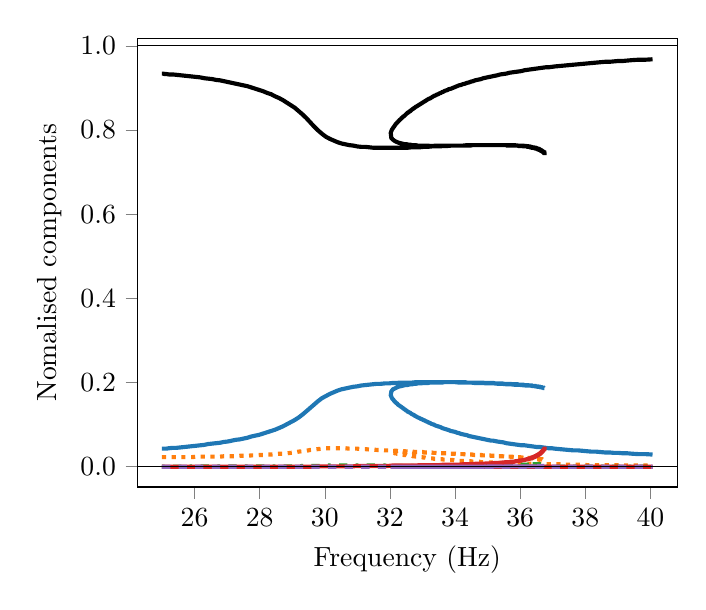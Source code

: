% This file was created by matplotlib2tikz v0.6.13.
\begin{tikzpicture}

\definecolor{color3}{rgb}{0.839,0.153,0.157}
\definecolor{color0}{rgb}{0.122,0.467,0.706}
\definecolor{color4}{rgb}{0.58,0.404,0.741}
\definecolor{color1}{rgb}{1,0.498,0.055}
\definecolor{color2}{rgb}{0.173,0.627,0.173}

\begin{axis}[
xlabel={Frequency (Hz)},
ylabel={Nomalised components},
xmin=24.247, xmax=40.818,
ymin=-0.048, ymax=1.017,
xtick={24,26,28,30,32,34,36,38,40,42},
ytick={-0.2,0,0.2,0.4,0.6,0.8,1,1.2},
yticklabels={,0.0,0.2,0.4,0.6,0.8,1.0,},
minor xtick={},
minor ytick={},
tick align=outside,
tick pos=left,
x grid style={white!69.02!black},
y grid style={white!69.02!black}
]
\addplot [line width=1.5pt, color0, forget plot]
table {%
25 0.043
25.0 0.043
25.016 0.043
25.04 0.043
25.076 0.043
25.129 0.043
25.21 0.044
25.331 0.045
25.452 0.045
25.572 0.046
25.693 0.047
25.814 0.048
25.935 0.049
26.056 0.05
26.177 0.051
26.298 0.052
26.418 0.054
26.539 0.055
26.66 0.056
26.781 0.057
26.902 0.059
27.023 0.06
27.143 0.062
27.264 0.064
27.385 0.065
27.506 0.067
27.627 0.069
27.748 0.072
27.868 0.074
27.989 0.076
28.11 0.079
28.231 0.082
28.352 0.085
28.472 0.088
28.593 0.092
28.714 0.096
28.834 0.101
28.955 0.106
29.076 0.111
29.196 0.117
29.316 0.124
29.436 0.132
29.556 0.14
29.675 0.148
29.794 0.156
29.914 0.163
30.033 0.168
30.153 0.173
30.273 0.177
30.393 0.181
30.513 0.184
30.633 0.186
30.753 0.188
30.874 0.19
30.994 0.191
31.114 0.193
31.235 0.194
31.355 0.195
31.476 0.196
31.596 0.197
31.717 0.197
31.837 0.198
31.958 0.198
32.078 0.199
32.199 0.199
32.319 0.2
32.44 0.2
32.561 0.2
32.681 0.2
32.802 0.201
32.922 0.201
33.043 0.201
33.163 0.201
33.284 0.201
33.405 0.201
33.525 0.201
33.646 0.201
33.766 0.201
33.887 0.201
34.007 0.201
34.128 0.2
34.248 0.2
34.369 0.2
34.489 0.2
34.61 0.199
34.73 0.199
34.851 0.199
34.971 0.198
35.092 0.198
35.212 0.198
35.333 0.197
35.453 0.197
35.573 0.196
35.693 0.196
35.814 0.195
35.934 0.195
36.054 0.194
36.173 0.193
36.293 0.193
36.382 0.192
36.471 0.191
36.537 0.19
36.586 0.19
36.622 0.189
36.648 0.189
36.673 0.188
36.69 0.188
36.707 0.188
36.718 0.188
36.727 0.187
36.735 0.187
36.741 0.187
36.745 0.187
36.746 0.187
36.746 0.187
36.742 0.187
36.737 0.187
36.73 0.187
36.721 0.187
36.711 0.188
36.7 0.188
36.688 0.188
36.675 0.188
36.662 0.189
36.648 0.189
36.634 0.189
36.619 0.189
36.604 0.19
36.589 0.19
36.574 0.19
36.559 0.19
36.544 0.191
36.528 0.191
36.513 0.191
36.497 0.191
36.482 0.191
36.466 0.192
36.45 0.192
36.434 0.192
36.419 0.192
36.403 0.192
36.387 0.192
36.371 0.192
36.355 0.193
36.34 0.193
36.324 0.193
36.308 0.193
36.292 0.193
36.268 0.193
36.244 0.194
36.22 0.194
36.196 0.194
36.172 0.194
36.148 0.194
36.124 0.194
36.1 0.195
36.076 0.195
36.052 0.195
36.028 0.195
35.992 0.195
35.956 0.195
35.92 0.196
35.884 0.196
35.848 0.196
35.812 0.196
35.776 0.196
35.74 0.196
35.704 0.197
35.668 0.197
35.632 0.197
35.596 0.197
35.56 0.197
35.505 0.197
35.451 0.198
35.397 0.198
35.343 0.198
35.289 0.198
35.235 0.198
35.18 0.199
35.126 0.199
35.072 0.199
35.018 0.199
34.963 0.199
34.909 0.199
34.855 0.2
34.801 0.2
34.746 0.2
34.692 0.2
34.638 0.2
34.584 0.2
34.53 0.2
34.475 0.2
34.421 0.2
34.367 0.2
34.313 0.201
34.258 0.201
34.204 0.201
34.15 0.201
34.095 0.201
34.041 0.201
33.987 0.201
33.933 0.201
33.878 0.201
33.824 0.201
33.77 0.201
33.716 0.201
33.661 0.201
33.607 0.2
33.553 0.2
33.499 0.2
33.444 0.2
33.39 0.2
33.336 0.2
33.282 0.2
33.228 0.2
33.173 0.199
33.119 0.199
33.065 0.199
33.011 0.199
32.956 0.198
32.902 0.198
32.848 0.198
32.794 0.197
32.74 0.197
32.686 0.196
32.632 0.196
32.577 0.195
32.523 0.194
32.469 0.194
32.415 0.193
32.362 0.192
32.308 0.191
32.254 0.19
32.2 0.188
32.147 0.186
32.094 0.184
32.043 0.179
32.025 0.17
32.046 0.166
32.063 0.163
32.081 0.161
32.098 0.16
32.116 0.158
32.134 0.156
32.152 0.155
32.17 0.153
32.188 0.152
32.206 0.151
32.224 0.15
32.242 0.148
32.261 0.147
32.279 0.146
32.297 0.145
32.315 0.144
32.333 0.143
32.352 0.142
32.37 0.141
32.388 0.14
32.406 0.139
32.434 0.137
32.461 0.136
32.489 0.134
32.516 0.133
32.543 0.131
32.571 0.13
32.598 0.129
32.626 0.128
32.653 0.126
32.681 0.125
32.708 0.124
32.736 0.123
32.763 0.121
32.791 0.12
32.818 0.119
32.859 0.117
32.901 0.116
32.942 0.114
32.983 0.113
33.024 0.111
33.066 0.11
33.107 0.108
33.148 0.107
33.189 0.105
33.231 0.104
33.272 0.102
33.313 0.101
33.355 0.1
33.396 0.098
33.437 0.097
33.478 0.096
33.52 0.095
33.561 0.094
33.602 0.092
33.644 0.091
33.685 0.09
33.726 0.089
33.768 0.088
33.809 0.087
33.871 0.085
33.933 0.084
33.995 0.083
34.057 0.081
34.119 0.08
34.181 0.078
34.243 0.077
34.305 0.076
34.367 0.075
34.429 0.073
34.491 0.072
34.553 0.071
34.615 0.07
34.677 0.069
34.739 0.068
34.801 0.067
34.863 0.066
34.925 0.065
34.987 0.064
35.049 0.063
35.111 0.062
35.173 0.062
35.235 0.061
35.297 0.06
35.39 0.059
35.483 0.058
35.576 0.056
35.669 0.055
35.762 0.054
35.855 0.053
35.948 0.052
36.041 0.051
36.134 0.051
36.227 0.05
36.32 0.049
36.413 0.048
36.506 0.047
36.599 0.047
36.692 0.046
36.785 0.045
36.878 0.044
36.971 0.044
37.064 0.043
37.204 0.042
37.343 0.041
37.483 0.04
37.623 0.039
37.762 0.039
37.902 0.038
38.041 0.037
38.181 0.036
38.32 0.036
38.46 0.035
38.599 0.034
38.739 0.034
38.878 0.033
39.018 0.033
39.157 0.032
39.297 0.032
39.437 0.031
39.646 0.03
39.855 0.03
40.064 0.029
};
\addplot [line width=1.5pt, black, forget plot]
table {%
25 0.934
25.0 0.934
25.016 0.934
25.04 0.934
25.076 0.933
25.129 0.933
25.21 0.932
25.331 0.932
25.452 0.931
25.572 0.93
25.693 0.929
25.814 0.928
25.935 0.927
26.056 0.926
26.177 0.925
26.298 0.923
26.418 0.922
26.539 0.921
26.66 0.919
26.781 0.918
26.902 0.916
27.023 0.914
27.143 0.912
27.264 0.91
27.385 0.908
27.506 0.906
27.627 0.904
27.748 0.901
27.868 0.898
27.989 0.895
28.11 0.892
28.231 0.888
28.352 0.885
28.472 0.88
28.593 0.876
28.714 0.871
28.834 0.865
28.955 0.859
29.076 0.853
29.196 0.845
29.316 0.837
29.436 0.828
29.556 0.818
29.675 0.808
29.794 0.799
29.914 0.791
30.033 0.784
30.153 0.779
30.273 0.775
30.393 0.771
30.513 0.768
30.633 0.766
30.753 0.764
30.874 0.763
30.994 0.761
31.114 0.76
31.235 0.76
31.355 0.759
31.476 0.758
31.596 0.758
31.717 0.758
31.837 0.758
31.958 0.758
32.078 0.758
32.199 0.758
32.319 0.758
32.44 0.758
32.561 0.758
32.681 0.759
32.802 0.759
32.922 0.759
33.043 0.76
33.163 0.76
33.284 0.761
33.405 0.761
33.525 0.761
33.646 0.762
33.766 0.762
33.887 0.763
34.007 0.763
34.128 0.763
34.248 0.763
34.369 0.764
34.489 0.764
34.61 0.764
34.73 0.764
34.851 0.764
34.971 0.764
35.092 0.764
35.212 0.764
35.333 0.764
35.453 0.764
35.573 0.764
35.693 0.764
35.814 0.764
35.934 0.763
36.054 0.763
36.173 0.762
36.293 0.761
36.382 0.759
36.471 0.758
36.537 0.756
36.586 0.755
36.622 0.753
36.648 0.752
36.673 0.751
36.69 0.75
36.707 0.749
36.718 0.748
36.727 0.747
36.735 0.747
36.741 0.746
36.745 0.746
36.746 0.745
36.746 0.745
36.742 0.745
36.737 0.745
36.73 0.746
36.721 0.746
36.711 0.747
36.7 0.748
36.688 0.748
36.675 0.749
36.662 0.75
36.648 0.75
36.634 0.751
36.619 0.751
36.604 0.752
36.589 0.753
36.574 0.753
36.559 0.754
36.544 0.754
36.528 0.755
36.513 0.755
36.497 0.756
36.482 0.756
36.466 0.756
36.45 0.757
36.434 0.757
36.419 0.757
36.403 0.758
36.387 0.758
36.371 0.758
36.355 0.758
36.34 0.759
36.324 0.759
36.308 0.759
36.292 0.759
36.268 0.76
36.244 0.76
36.22 0.76
36.196 0.761
36.172 0.761
36.148 0.761
36.124 0.761
36.1 0.761
36.076 0.762
36.052 0.762
36.028 0.762
35.992 0.762
35.956 0.762
35.92 0.763
35.884 0.763
35.848 0.763
35.812 0.763
35.776 0.763
35.74 0.763
35.704 0.763
35.668 0.763
35.632 0.763
35.596 0.763
35.56 0.764
35.505 0.764
35.451 0.764
35.397 0.764
35.343 0.764
35.289 0.764
35.235 0.764
35.18 0.764
35.126 0.764
35.072 0.764
35.018 0.764
34.963 0.764
34.909 0.764
34.855 0.764
34.801 0.764
34.746 0.764
34.692 0.764
34.638 0.764
34.584 0.764
34.53 0.764
34.475 0.763
34.421 0.763
34.367 0.763
34.313 0.763
34.258 0.763
34.204 0.763
34.15 0.763
34.095 0.763
34.041 0.763
33.987 0.763
33.933 0.763
33.878 0.763
33.824 0.763
33.77 0.763
33.716 0.763
33.661 0.763
33.607 0.763
33.553 0.763
33.499 0.763
33.444 0.763
33.39 0.763
33.336 0.762
33.282 0.762
33.228 0.762
33.173 0.763
33.119 0.763
33.065 0.763
33.011 0.763
32.956 0.763
32.902 0.763
32.848 0.763
32.794 0.764
32.74 0.764
32.686 0.764
32.632 0.765
32.577 0.765
32.523 0.766
32.469 0.766
32.415 0.767
32.362 0.768
32.308 0.769
32.254 0.77
32.2 0.772
32.147 0.774
32.094 0.777
32.043 0.781
32.025 0.793
32.046 0.798
32.063 0.801
32.081 0.803
32.098 0.805
32.116 0.807
32.134 0.809
32.152 0.811
32.17 0.813
32.188 0.815
32.206 0.816
32.224 0.818
32.242 0.819
32.261 0.821
32.279 0.822
32.297 0.824
32.315 0.825
32.333 0.826
32.352 0.828
32.37 0.829
32.388 0.83
32.406 0.832
32.434 0.833
32.461 0.835
32.489 0.837
32.516 0.839
32.543 0.841
32.571 0.842
32.598 0.844
32.626 0.845
32.653 0.847
32.681 0.849
32.708 0.85
32.736 0.852
32.763 0.853
32.791 0.855
32.818 0.856
32.859 0.858
32.901 0.86
32.942 0.862
32.983 0.864
33.024 0.866
33.066 0.868
33.107 0.87
33.148 0.872
33.189 0.874
33.231 0.875
33.272 0.877
33.313 0.879
33.355 0.881
33.396 0.882
33.437 0.884
33.478 0.885
33.52 0.887
33.561 0.888
33.602 0.89
33.644 0.891
33.685 0.893
33.726 0.894
33.768 0.895
33.809 0.897
33.871 0.898
33.933 0.9
33.995 0.902
34.057 0.904
34.119 0.906
34.181 0.907
34.243 0.909
34.305 0.91
34.367 0.912
34.429 0.913
34.491 0.915
34.553 0.916
34.615 0.918
34.677 0.919
34.739 0.92
34.801 0.921
34.863 0.923
34.925 0.924
34.987 0.925
35.049 0.926
35.111 0.927
35.173 0.928
35.235 0.929
35.297 0.93
35.39 0.932
35.483 0.933
35.576 0.934
35.669 0.936
35.762 0.937
35.855 0.938
35.948 0.939
36.041 0.94
36.134 0.942
36.227 0.943
36.32 0.944
36.413 0.945
36.506 0.946
36.599 0.947
36.692 0.948
36.785 0.949
36.878 0.949
36.971 0.95
37.064 0.951
37.204 0.952
37.343 0.953
37.483 0.954
37.623 0.955
37.762 0.956
37.902 0.957
38.041 0.958
38.181 0.959
38.32 0.96
38.46 0.961
38.599 0.962
38.739 0.962
38.878 0.963
39.018 0.964
39.157 0.964
39.297 0.965
39.437 0.966
39.646 0.967
39.855 0.967
40.064 0.968
};
\addplot [line width=1.5pt, color1, dotted, forget plot]
table {%
25 0.023
25.0 0.023
25.016 0.023
25.04 0.023
25.076 0.023
25.129 0.023
25.21 0.023
25.331 0.023
25.452 0.023
25.572 0.023
25.693 0.023
25.814 0.023
25.935 0.023
26.056 0.024
26.177 0.024
26.298 0.024
26.418 0.024
26.539 0.024
26.66 0.024
26.781 0.024
26.902 0.025
27.023 0.025
27.143 0.025
27.264 0.025
27.385 0.026
27.506 0.026
27.627 0.026
27.748 0.027
27.868 0.027
27.989 0.028
28.11 0.028
28.231 0.029
28.352 0.029
28.472 0.03
28.593 0.031
28.714 0.031
28.834 0.032
28.955 0.033
29.076 0.034
29.196 0.036
29.316 0.037
29.436 0.038
29.556 0.04
29.675 0.041
29.794 0.042
29.914 0.043
30.033 0.044
30.153 0.044
30.273 0.044
30.393 0.044
30.513 0.044
30.633 0.044
30.753 0.043
30.874 0.043
30.994 0.043
31.114 0.042
31.235 0.042
31.355 0.041
31.476 0.041
31.596 0.04
31.717 0.04
31.837 0.039
31.958 0.039
32.078 0.038
32.199 0.038
32.319 0.037
32.44 0.037
32.561 0.036
32.681 0.036
32.802 0.035
32.922 0.035
33.043 0.034
33.163 0.034
33.284 0.033
33.405 0.033
33.525 0.032
33.646 0.032
33.766 0.032
33.887 0.031
34.007 0.031
34.128 0.03
34.248 0.03
34.369 0.029
34.489 0.029
34.61 0.028
34.73 0.028
34.851 0.027
34.971 0.027
35.092 0.026
35.212 0.026
35.333 0.025
35.453 0.025
35.573 0.024
35.693 0.024
35.814 0.023
35.934 0.023
36.054 0.022
36.173 0.021
36.293 0.021
36.382 0.02
36.471 0.02
36.537 0.019
36.586 0.019
36.622 0.018
36.648 0.018
36.673 0.018
36.69 0.017
36.707 0.017
36.718 0.017
36.727 0.017
36.735 0.017
36.741 0.017
36.745 0.017
36.746 0.017
36.746 0.017
36.742 0.017
36.737 0.017
36.73 0.017
36.721 0.017
36.711 0.017
36.7 0.017
36.688 0.017
36.675 0.018
36.662 0.018
36.648 0.018
36.634 0.018
36.619 0.018
36.604 0.018
36.589 0.018
36.574 0.019
36.559 0.019
36.544 0.019
36.528 0.019
36.513 0.019
36.497 0.019
36.482 0.019
36.466 0.02
36.45 0.02
36.434 0.02
36.419 0.02
36.403 0.02
36.387 0.02
36.371 0.02
36.355 0.02
36.34 0.021
36.324 0.021
36.308 0.021
36.292 0.021
36.268 0.021
36.244 0.021
36.22 0.021
36.196 0.021
36.172 0.022
36.148 0.022
36.124 0.022
36.1 0.022
36.076 0.022
36.052 0.022
36.028 0.022
35.992 0.023
35.956 0.023
35.92 0.023
35.884 0.023
35.848 0.023
35.812 0.023
35.776 0.024
35.74 0.024
35.704 0.024
35.668 0.024
35.632 0.024
35.596 0.024
35.56 0.025
35.505 0.025
35.451 0.025
35.397 0.025
35.343 0.025
35.289 0.026
35.235 0.026
35.18 0.026
35.126 0.026
35.072 0.027
35.018 0.027
34.963 0.027
34.909 0.027
34.855 0.027
34.801 0.028
34.746 0.028
34.692 0.028
34.638 0.028
34.584 0.028
34.53 0.029
34.475 0.029
34.421 0.029
34.367 0.029
34.313 0.03
34.258 0.03
34.204 0.03
34.15 0.03
34.095 0.03
34.041 0.031
33.987 0.031
33.933 0.031
33.878 0.031
33.824 0.031
33.77 0.032
33.716 0.032
33.661 0.032
33.607 0.032
33.553 0.032
33.499 0.033
33.444 0.033
33.39 0.033
33.336 0.033
33.282 0.034
33.228 0.034
33.173 0.034
33.119 0.034
33.065 0.034
33.011 0.035
32.956 0.035
32.902 0.035
32.848 0.035
32.794 0.035
32.74 0.035
32.686 0.036
32.632 0.036
32.577 0.036
32.523 0.036
32.469 0.036
32.415 0.036
32.362 0.037
32.308 0.037
32.254 0.037
32.2 0.037
32.147 0.037
32.094 0.037
32.043 0.036
32.025 0.035
32.046 0.034
32.063 0.034
32.081 0.034
32.098 0.033
32.116 0.033
32.134 0.033
32.152 0.032
32.17 0.032
32.188 0.032
32.206 0.032
32.224 0.031
32.242 0.031
32.261 0.031
32.279 0.03
32.297 0.03
32.315 0.03
32.333 0.03
32.352 0.03
32.37 0.029
32.388 0.029
32.406 0.029
32.434 0.028
32.461 0.028
32.489 0.028
32.516 0.027
32.543 0.027
32.571 0.027
32.598 0.027
32.626 0.026
32.653 0.026
32.681 0.026
32.708 0.025
32.736 0.025
32.763 0.025
32.791 0.024
32.818 0.024
32.859 0.024
32.901 0.023
32.942 0.023
32.983 0.023
33.024 0.022
33.066 0.022
33.107 0.021
33.148 0.021
33.189 0.021
33.231 0.02
33.272 0.02
33.313 0.02
33.355 0.019
33.396 0.019
33.437 0.019
33.478 0.018
33.52 0.018
33.561 0.018
33.602 0.018
33.644 0.017
33.685 0.017
33.726 0.017
33.768 0.017
33.809 0.016
33.871 0.016
33.933 0.016
33.995 0.015
34.057 0.015
34.119 0.014
34.181 0.014
34.243 0.014
34.305 0.014
34.367 0.013
34.429 0.013
34.491 0.013
34.553 0.012
34.615 0.012
34.677 0.012
34.739 0.012
34.801 0.011
34.863 0.011
34.925 0.011
34.987 0.011
35.049 0.01
35.111 0.01
35.173 0.01
35.235 0.01
35.297 0.01
35.39 0.009
35.483 0.009
35.576 0.009
35.669 0.009
35.762 0.008
35.855 0.008
35.948 0.008
36.041 0.008
36.134 0.007
36.227 0.007
36.32 0.007
36.413 0.007
36.506 0.007
36.599 0.007
36.692 0.006
36.785 0.006
36.878 0.006
36.971 0.006
37.064 0.006
37.204 0.006
37.343 0.005
37.483 0.005
37.623 0.005
37.762 0.005
37.902 0.005
38.041 0.004
38.181 0.004
38.32 0.004
38.46 0.004
38.599 0.004
38.739 0.004
38.878 0.004
39.018 0.004
39.157 0.003
39.297 0.003
39.437 0.003
39.646 0.003
39.855 0.003
40.064 0.003
};
\addplot [line width=1.5pt, color2, dash pattern=on 1pt off 3pt on 3pt off 3pt, forget plot]
table {%
25 0.0
25.0 0.0
25.016 0.0
25.04 0.0
25.076 0.0
25.129 0.0
25.21 0.0
25.331 0.0
25.452 0.0
25.572 0.0
25.693 0.0
25.814 0.0
25.935 0.001
26.056 0.001
26.177 0.001
26.298 0.001
26.418 0.001
26.539 0.001
26.66 0.001
26.781 0.001
26.902 0.001
27.023 0.001
27.143 0.001
27.264 0.001
27.385 0.001
27.506 0.001
27.627 0.001
27.748 0.001
27.868 0.001
27.989 0.001
28.11 0.001
28.231 0.001
28.352 0.001
28.472 0.001
28.593 0.001
28.714 0.001
28.834 0.001
28.955 0.001
29.076 0.001
29.196 0.001
29.316 0.002
29.436 0.002
29.556 0.002
29.675 0.002
29.794 0.002
29.914 0.002
30.033 0.003
30.153 0.003
30.273 0.003
30.393 0.003
30.513 0.003
30.633 0.003
30.753 0.003
30.874 0.003
30.994 0.003
31.114 0.003
31.235 0.003
31.355 0.003
31.476 0.003
31.596 0.003
31.717 0.003
31.837 0.003
31.958 0.002
32.078 0.002
32.199 0.002
32.319 0.002
32.44 0.002
32.561 0.002
32.681 0.002
32.802 0.002
32.922 0.001
33.043 0.001
33.163 0.001
33.284 0.001
33.405 0.001
33.525 0.001
33.646 0.0
33.766 0.0
33.887 0.0
34.007 0.0
34.128 0.001
34.248 0.001
34.369 0.001
34.489 0.001
34.61 0.002
34.73 0.002
34.851 0.002
34.971 0.002
35.092 0.003
35.212 0.003
35.333 0.003
35.453 0.003
35.573 0.004
35.693 0.004
35.814 0.004
35.934 0.005
36.054 0.005
36.173 0.005
36.293 0.006
36.382 0.006
36.471 0.006
36.537 0.006
36.586 0.006
36.622 0.006
36.648 0.006
36.673 0.006
36.69 0.006
36.707 0.006
36.718 0.006
36.727 0.006
36.735 0.006
36.741 0.006
36.745 0.006
36.746 0.006
36.746 0.006
36.742 0.006
36.737 0.006
36.73 0.006
36.721 0.006
36.711 0.006
36.7 0.006
36.688 0.006
36.675 0.006
36.662 0.006
36.648 0.006
36.634 0.006
36.619 0.006
36.604 0.006
36.589 0.006
36.574 0.006
36.559 0.006
36.544 0.006
36.528 0.006
36.513 0.006
36.497 0.006
36.482 0.006
36.466 0.006
36.45 0.006
36.434 0.006
36.419 0.006
36.403 0.006
36.387 0.006
36.371 0.006
36.355 0.006
36.34 0.006
36.324 0.005
36.308 0.005
36.292 0.005
36.268 0.005
36.244 0.005
36.22 0.005
36.196 0.005
36.172 0.005
36.148 0.005
36.124 0.005
36.1 0.005
36.076 0.005
36.052 0.005
36.028 0.005
35.992 0.005
35.956 0.005
35.92 0.004
35.884 0.004
35.848 0.004
35.812 0.004
35.776 0.004
35.74 0.004
35.704 0.004
35.668 0.004
35.632 0.004
35.596 0.004
35.56 0.004
35.505 0.003
35.451 0.003
35.397 0.003
35.343 0.003
35.289 0.003
35.235 0.003
35.18 0.003
35.126 0.003
35.072 0.002
35.018 0.002
34.963 0.002
34.909 0.002
34.855 0.002
34.801 0.002
34.746 0.002
34.692 0.002
34.638 0.001
34.584 0.001
34.53 0.001
34.475 0.001
34.421 0.001
34.367 0.001
34.313 0.001
34.258 0.001
34.204 0.001
34.15 0.001
34.095 0.0
34.041 0.0
33.987 0.0
33.933 0.0
33.878 0.0
33.824 0.0
33.77 0.0
33.716 0.0
33.661 0.0
33.607 0.0
33.553 0.0
33.499 0.001
33.444 0.001
33.39 0.001
33.336 0.001
33.282 0.001
33.228 0.001
33.173 0.001
33.119 0.001
33.065 0.001
33.011 0.001
32.956 0.001
32.902 0.001
32.848 0.001
32.794 0.001
32.74 0.001
32.686 0.001
32.632 0.001
32.577 0.001
32.523 0.001
32.469 0.001
32.415 0.001
32.362 0.001
32.308 0.001
32.254 0.001
32.2 0.001
32.147 0.001
32.094 0.001
32.043 0.001
32.025 0.001
32.046 0.001
32.063 0.001
32.081 0.001
32.098 0.001
32.116 0.001
32.134 0.001
32.152 0.001
32.17 0.001
32.188 0.001
32.206 0.001
32.224 0.001
32.242 0.001
32.261 0.001
32.279 0.001
32.297 0.001
32.315 0.001
32.333 0.001
32.352 0.001
32.37 0.001
32.388 0.001
32.406 0.001
32.434 0.0
32.461 0.0
32.489 0.0
32.516 0.0
32.543 0.0
32.571 0.0
32.598 0.0
32.626 0.0
32.653 0.0
32.681 0.0
32.708 0.0
32.736 0.0
32.763 0.0
32.791 0.0
32.818 0.0
32.859 0.0
32.901 0.0
32.942 0.0
32.983 0.0
33.024 0.0
33.066 0.0
33.107 0.0
33.148 0.0
33.189 0.0
33.231 0.0
33.272 9.945e-05
33.313 8.965e-05
33.355 8.04e-05
33.396 7.169e-05
33.437 6.349e-05
33.478 5.58e-05
33.52 4.86e-05
33.561 4.191e-05
33.602 3.574e-05
33.644 3.015e-05
33.685 2.523e-05
33.726 2.115e-05
33.768 1.815e-05
33.809 1.654e-05
33.871 1.69e-05
33.933 1.977e-05
33.995 2.384e-05
34.057 2.829e-05
34.119 3.275e-05
34.181 3.705e-05
34.243 4.114e-05
34.305 4.497e-05
34.367 4.856e-05
34.429 5.189e-05
34.491 5.498e-05
34.553 5.785e-05
34.615 6.05e-05
34.677 6.295e-05
34.739 6.521e-05
34.801 6.729e-05
34.863 6.921e-05
34.925 7.097e-05
34.987 7.258e-05
35.049 7.407e-05
35.111 7.542e-05
35.173 7.666e-05
35.235 7.779e-05
35.297 7.882e-05
35.39 8.018e-05
35.483 8.134e-05
35.576 8.231e-05
35.669 8.31e-05
35.762 8.372e-05
35.855 8.442e-05
35.948 8.588e-05
36.041 8.654e-05
36.134 8.675e-05
36.227 8.69e-05
36.32 8.702e-05
36.413 8.711e-05
36.506 8.715e-05
36.599 8.715e-05
36.692 8.711e-05
36.785 8.704e-05
36.878 8.694e-05
36.971 8.681e-05
37.064 8.666e-05
37.204 8.639e-05
37.343 8.609e-05
37.483 8.575e-05
37.623 8.539e-05
37.762 8.501e-05
37.902 8.462e-05
38.041 8.423e-05
38.181 8.383e-05
38.32 8.343e-05
38.46 8.304e-05
38.599 8.266e-05
38.739 8.229e-05
38.878 8.193e-05
39.018 8.158e-05
39.157 8.126e-05
39.297 8.095e-05
39.437 8.066e-05
39.646 8.028e-05
39.855 7.994e-05
40.064 7.967e-05
};
\addplot [line width=1.5pt, color3, forget plot]
table {%
25 1.114e-06
25.0 1.114e-06
25.016 1.073e-06
25.04 1.012e-06
25.076 9.196e-07
25.129 7.807e-07
25.21 5.768e-07
25.331 3.457e-07
25.452 4.452e-07
25.572 7.99e-07
25.693 1.236e-06
25.814 1.726e-06
25.935 2.264e-06
26.056 2.856e-06
26.177 3.506e-06
26.298 4.221e-06
26.418 5.011e-06
26.539 5.885e-06
26.66 6.856e-06
26.781 7.939e-06
26.902 9.15e-06
27.023 1.051e-05
27.143 1.204e-05
27.264 1.378e-05
27.385 1.575e-05
27.506 1.799e-05
27.627 2.057e-05
27.748 2.354e-05
27.868 2.698e-05
27.989 3.098e-05
28.11 3.567e-05
28.231 4.117e-05
28.352 4.766e-05
28.472 5.529e-05
28.593 6.414e-05
28.714 7.685e-05
28.834 9.689e-05
28.955 0.0
29.076 0.0
29.196 0.0
29.316 0.0
29.436 0.0
29.556 0.0
29.675 0.0
29.794 0.001
29.914 0.001
30.033 0.001
30.153 0.001
30.273 0.001
30.393 0.001
30.513 0.001
30.633 0.001
30.753 0.001
30.874 0.001
30.994 0.002
31.114 0.002
31.235 0.002
31.355 0.002
31.476 0.002
31.596 0.002
31.717 0.002
31.837 0.002
31.958 0.002
32.078 0.003
32.199 0.003
32.319 0.003
32.44 0.003
32.561 0.003
32.681 0.003
32.802 0.003
32.922 0.004
33.043 0.004
33.163 0.004
33.284 0.004
33.405 0.004
33.525 0.004
33.646 0.005
33.766 0.005
33.887 0.005
34.007 0.005
34.128 0.005
34.248 0.006
34.369 0.006
34.489 0.006
34.61 0.007
34.73 0.007
34.851 0.007
34.971 0.008
35.092 0.008
35.212 0.009
35.333 0.009
35.453 0.01
35.573 0.011
35.693 0.011
35.814 0.012
35.934 0.014
36.054 0.015
36.173 0.017
36.293 0.019
36.382 0.021
36.471 0.024
36.537 0.027
36.586 0.029
36.622 0.031
36.648 0.033
36.673 0.035
36.69 0.036
36.707 0.038
36.718 0.039
36.727 0.04
36.735 0.041
36.741 0.042
36.745 0.042
36.746 0.043
36.746 0.043
36.742 0.043
36.737 0.042
36.73 0.042
36.721 0.041
36.711 0.04
36.7 0.039
36.688 0.038
36.675 0.037
36.662 0.036
36.648 0.035
36.634 0.034
36.619 0.033
36.604 0.032
36.589 0.031
36.574 0.03
36.559 0.029
36.544 0.029
36.528 0.028
36.513 0.027
36.497 0.027
36.482 0.026
36.466 0.025
36.45 0.025
36.434 0.024
36.419 0.024
36.403 0.023
36.387 0.023
36.371 0.022
36.355 0.022
36.34 0.021
36.324 0.021
36.308 0.02
36.292 0.02
36.268 0.019
36.244 0.019
36.22 0.018
36.196 0.018
36.172 0.017
36.148 0.017
36.124 0.016
36.1 0.016
36.076 0.016
36.052 0.015
36.028 0.015
35.992 0.015
35.956 0.014
35.92 0.014
35.884 0.013
35.848 0.013
35.812 0.012
35.776 0.012
35.74 0.012
35.704 0.012
35.668 0.011
35.632 0.011
35.596 0.011
35.56 0.01
35.505 0.01
35.451 0.01
35.397 0.009
35.343 0.009
35.289 0.009
35.235 0.009
35.18 0.008
35.126 0.008
35.072 0.008
35.018 0.008
34.963 0.007
34.909 0.007
34.855 0.007
34.801 0.007
34.746 0.007
34.692 0.006
34.638 0.006
34.584 0.006
34.53 0.006
34.475 0.006
34.421 0.006
34.367 0.006
34.313 0.005
34.258 0.005
34.204 0.005
34.15 0.005
34.095 0.005
34.041 0.005
33.987 0.005
33.933 0.005
33.878 0.004
33.824 0.004
33.77 0.004
33.716 0.004
33.661 0.004
33.607 0.004
33.553 0.004
33.499 0.004
33.444 0.004
33.39 0.004
33.336 0.004
33.282 0.003
33.228 0.003
33.173 0.003
33.119 0.003
33.065 0.003
33.011 0.003
32.956 0.003
32.902 0.003
32.848 0.003
32.794 0.003
32.74 0.003
32.686 0.003
32.632 0.002
32.577 0.002
32.523 0.002
32.469 0.002
32.415 0.002
32.362 0.002
32.308 0.002
32.254 0.002
32.2 0.002
32.147 0.002
32.094 0.001
32.043 0.001
32.025 0.001
32.046 0.001
32.063 0.001
32.081 0.001
32.098 0.001
32.116 0.001
32.134 0.001
32.152 0.001
32.17 0.001
32.188 0.001
32.206 0.001
32.224 0.001
32.242 0.001
32.261 0.001
32.279 0.001
32.297 0.001
32.315 0.001
32.333 0.001
32.352 0.001
32.37 0.001
32.388 0.001
32.406 0.001
32.434 0.0
32.461 0.0
32.489 0.0
32.516 0.0
32.543 0.0
32.571 0.0
32.598 0.0
32.626 0.0
32.653 0.0
32.681 0.0
32.708 0.0
32.736 0.0
32.763 0.0
32.791 0.0
32.818 0.0
32.859 0.0
32.901 0.0
32.942 0.0
32.983 0.0
33.024 0.0
33.066 0.0
33.107 0.0
33.148 0.0
33.189 0.0
33.231 0.0
33.272 0.0
33.313 0.0
33.355 0.0
33.396 0.0
33.437 0.0
33.478 0.0
33.52 0.0
33.561 0.0
33.602 0.0
33.644 0.0
33.685 0.0
33.726 0.0
33.768 0.0
33.809 0.0
33.871 0.0
33.933 0.0
33.995 0.0
34.057 0.0
34.119 0.0
34.181 0.0
34.243 0.0
34.305 0.0
34.367 0.0
34.429 0.0
34.491 0.0
34.553 0.0
34.615 0.0
34.677 0.0
34.739 0.0
34.801 0.0
34.863 0.0
34.925 0.0
34.987 0.0
35.049 0.0
35.111 0.0
35.173 0.0
35.235 0.0
35.297 0.0
35.39 0.0
35.483 0.0
35.576 0.0
35.669 0.0
35.762 0.0
35.855 0.0
35.948 0.0
36.041 0.0
36.134 0.0
36.227 0.0
36.32 8.033e-05
36.413 6.155e-05
36.506 4.866e-05
36.599 3.936e-05
36.692 3.241e-05
36.785 2.705e-05
36.878 2.284e-05
36.971 1.946e-05
37.064 1.671e-05
37.204 1.345e-05
37.343 1.096e-05
37.483 9.012e-06
37.623 7.467e-06
37.762 6.225e-06
37.902 5.216e-06
38.041 4.388e-06
38.181 3.704e-06
38.32 3.133e-06
38.46 2.655e-06
38.599 2.251e-06
38.739 1.91e-06
38.878 1.619e-06
39.018 1.37e-06
39.157 1.157e-06
39.297 9.73e-07
39.437 8.145e-07
39.646 6.158e-07
39.855 4.55e-07
40.064 3.245e-07
};
\addplot [line width=1.5pt, color4, dashed, forget plot]
table {%
25 8.601e-07
25.0 8.601e-07
25.016 8.69e-07
25.04 8.827e-07
25.076 9.038e-07
25.129 9.367e-07
25.21 9.892e-07
25.331 1.076e-06
25.452 1.172e-06
25.572 1.281e-06
25.693 1.404e-06
25.814 1.543e-06
25.935 1.702e-06
26.056 1.884e-06
26.177 2.093e-06
26.298 2.334e-06
26.418 2.615e-06
26.539 2.944e-06
26.66 3.332e-06
26.781 3.792e-06
26.902 4.344e-06
27.023 5.01e-06
27.143 5.825e-06
27.264 6.832e-06
27.385 8.094e-06
27.506 9.701e-06
27.627 1.178e-05
27.748 1.455e-05
27.868 1.83e-05
27.989 2.36e-05
28.11 3.138e-05
28.231 4.354e-05
28.352 6.418e-05
28.472 0.0
28.593 0.0
28.714 0.0
28.834 0.0
28.955 0.0
29.076 0.0
29.196 0.0
29.316 0.0
29.436 0.0
29.556 0.0
29.675 0.0
29.794 0.0
29.914 0.0
30.033 0.0
30.153 0.0
30.273 0.0
30.393 0.0
30.513 0.0
30.633 0.0
30.753 0.0
30.874 0.0
30.994 0.0
31.114 0.0
31.235 0.0
31.355 0.0
31.476 0.0
31.596 0.0
31.717 0.0
31.837 0.0
31.958 0.0
32.078 0.0
32.199 0.0
32.319 9.226e-05
32.44 7.211e-05
32.561 5.256e-05
32.681 3.556e-05
32.802 2.781e-05
32.922 3.688e-05
33.043 5.565e-05
33.163 7.787e-05
33.284 0.0
33.405 0.0
33.525 0.0
33.646 0.0
33.766 0.0
33.887 0.0
34.007 0.0
34.128 0.0
34.248 0.0
34.369 0.0
34.489 0.0
34.61 0.0
34.73 0.0
34.851 0.0
34.971 0.001
35.092 0.001
35.212 0.001
35.333 0.001
35.453 0.001
35.573 0.001
35.693 0.001
35.814 0.001
35.934 0.001
36.054 0.001
36.173 0.001
36.293 0.001
36.382 0.001
36.471 0.001
36.537 0.002
36.586 0.002
36.622 0.002
36.648 0.002
36.673 0.002
36.69 0.002
36.707 0.002
36.718 0.002
36.727 0.002
36.735 0.002
36.741 0.002
36.745 0.002
36.746 0.002
36.746 0.002
36.742 0.002
36.737 0.002
36.73 0.002
36.721 0.002
36.711 0.002
36.7 0.002
36.688 0.002
36.675 0.002
36.662 0.002
36.648 0.002
36.634 0.002
36.619 0.002
36.604 0.002
36.589 0.002
36.574 0.002
36.559 0.002
36.544 0.002
36.528 0.002
36.513 0.002
36.497 0.002
36.482 0.002
36.466 0.001
36.45 0.001
36.434 0.001
36.419 0.001
36.403 0.001
36.387 0.001
36.371 0.001
36.355 0.001
36.34 0.001
36.324 0.001
36.308 0.001
36.292 0.001
36.268 0.001
36.244 0.001
36.22 0.001
36.196 0.001
36.172 0.001
36.148 0.001
36.124 0.001
36.1 0.001
36.076 0.001
36.052 0.001
36.028 0.001
35.992 0.001
35.956 0.001
35.92 0.001
35.884 0.001
35.848 0.001
35.812 0.001
35.776 0.001
35.74 0.001
35.704 0.001
35.668 0.001
35.632 0.001
35.596 0.001
35.56 0.001
35.505 0.001
35.451 0.001
35.397 0.001
35.343 0.001
35.289 0.001
35.235 0.001
35.18 0.001
35.126 0.001
35.072 0.001
35.018 0.001
34.963 0.0
34.909 0.0
34.855 0.0
34.801 0.0
34.746 0.0
34.692 0.0
34.638 0.0
34.584 0.0
34.53 0.0
34.475 0.0
34.421 0.0
34.367 0.0
34.313 0.0
34.258 0.0
34.204 0.0
34.15 0.0
34.095 0.0
34.041 0.0
33.987 0.0
33.933 0.0
33.878 0.0
33.824 0.0
33.77 0.0
33.716 0.0
33.661 0.0
33.607 0.0
33.553 0.0
33.499 0.0
33.444 0.0
33.39 0.0
33.336 0.0
33.282 0.0
33.228 9.398e-05
33.173 8.567e-05
33.119 7.761e-05
33.065 6.983e-05
33.011 6.234e-05
32.956 5.516e-05
32.902 4.832e-05
32.848 4.184e-05
32.794 3.579e-05
32.74 3.024e-05
32.686 2.532e-05
32.632 2.119e-05
32.577 1.811e-05
32.523 1.632e-05
32.469 1.593e-05
32.415 1.666e-05
32.362 1.807e-05
32.308 1.97e-05
32.254 2.119e-05
32.2 2.226e-05
32.147 2.261e-05
32.094 2.184e-05
32.043 1.889e-05
32.025 1.005e-05
32.046 6.96e-06
32.063 5.663e-06
32.081 4.853e-06
32.098 4.41e-06
32.116 4.246e-06
32.134 4.275e-06
32.152 4.426e-06
32.17 4.641e-06
32.188 4.886e-06
32.206 5.137e-06
32.224 5.382e-06
32.242 5.613e-06
32.261 5.826e-06
32.279 6.021e-06
32.297 6.196e-06
32.315 6.352e-06
32.333 6.489e-06
32.352 6.609e-06
32.37 6.712e-06
32.388 6.8e-06
32.406 6.874e-06
32.434 6.959e-06
32.461 7.017e-06
32.489 7.052e-06
32.516 7.065e-06
32.543 7.061e-06
32.571 7.039e-06
32.598 7.004e-06
32.626 6.956e-06
32.653 6.897e-06
32.681 6.829e-06
32.708 6.753e-06
32.736 6.67e-06
32.763 6.581e-06
32.791 6.488e-06
32.818 6.39e-06
32.859 6.237e-06
32.901 6.079e-06
32.942 5.917e-06
32.983 5.753e-06
33.024 5.589e-06
33.066 5.425e-06
33.107 5.262e-06
33.148 5.101e-06
33.189 4.943e-06
33.231 4.788e-06
33.272 4.637e-06
33.313 4.489e-06
33.355 4.346e-06
33.396 4.206e-06
33.437 4.071e-06
33.478 3.941e-06
33.52 3.814e-06
33.561 3.693e-06
33.602 3.575e-06
33.644 3.462e-06
33.685 3.354e-06
33.726 3.249e-06
33.768 3.149e-06
33.809 3.053e-06
33.871 2.916e-06
33.933 2.788e-06
33.995 2.668e-06
34.057 2.556e-06
34.119 2.452e-06
34.181 2.356e-06
34.243 2.266e-06
34.305 2.183e-06
34.367 2.107e-06
34.429 2.036e-06
34.491 1.972e-06
34.553 1.914e-06
34.615 1.862e-06
34.677 1.816e-06
34.739 1.775e-06
34.801 1.741e-06
34.863 1.713e-06
34.925 1.691e-06
34.987 1.676e-06
35.049 1.669e-06
35.111 1.67e-06
35.173 1.681e-06
35.235 1.703e-06
35.297 1.74e-06
35.39 1.829e-06
35.483 1.978e-06
35.576 2.226e-06
35.669 2.655e-06
35.762 3.445e-06
35.855 4.752e-06
35.948 4.62e-06
36.041 2.756e-06
36.134 1.667e-06
36.227 1.101e-06
36.32 7.745e-07
36.413 5.684e-07
36.506 4.295e-07
36.599 3.314e-07
36.692 2.596e-07
36.785 2.056e-07
36.878 1.641e-07
36.971 1.317e-07
37.064 1.061e-07
37.204 7.685e-08
37.343 5.548e-08
37.483 3.964e-08
37.623 2.776e-08
37.762 1.881e-08
37.902 1.205e-08
38.041 7.053e-09
38.181 3.759e-09
38.32 2.992e-09
38.46 4.236e-09
38.599 5.682e-09
38.739 6.883e-09
38.878 7.808e-09
39.018 8.493e-09
39.157 8.98e-09
39.297 9.308e-09
39.437 9.508e-09
39.646 9.625e-09
39.855 9.582e-09
40.064 9.43e-09
};
\path [draw=black, fill opacity=0] (axis cs:0,-0.048)
--(axis cs:0,1.017);

\path [draw=black, fill opacity=0] (axis cs:1,-0.048)
--(axis cs:1,1.017);

\path [draw=black, fill opacity=0] (axis cs:24.247,0)
--(axis cs:40.818,0);

\path [draw=black, fill opacity=0] (axis cs:24.247,1)
--(axis cs:40.818,1);

\end{axis}

\end{tikzpicture}